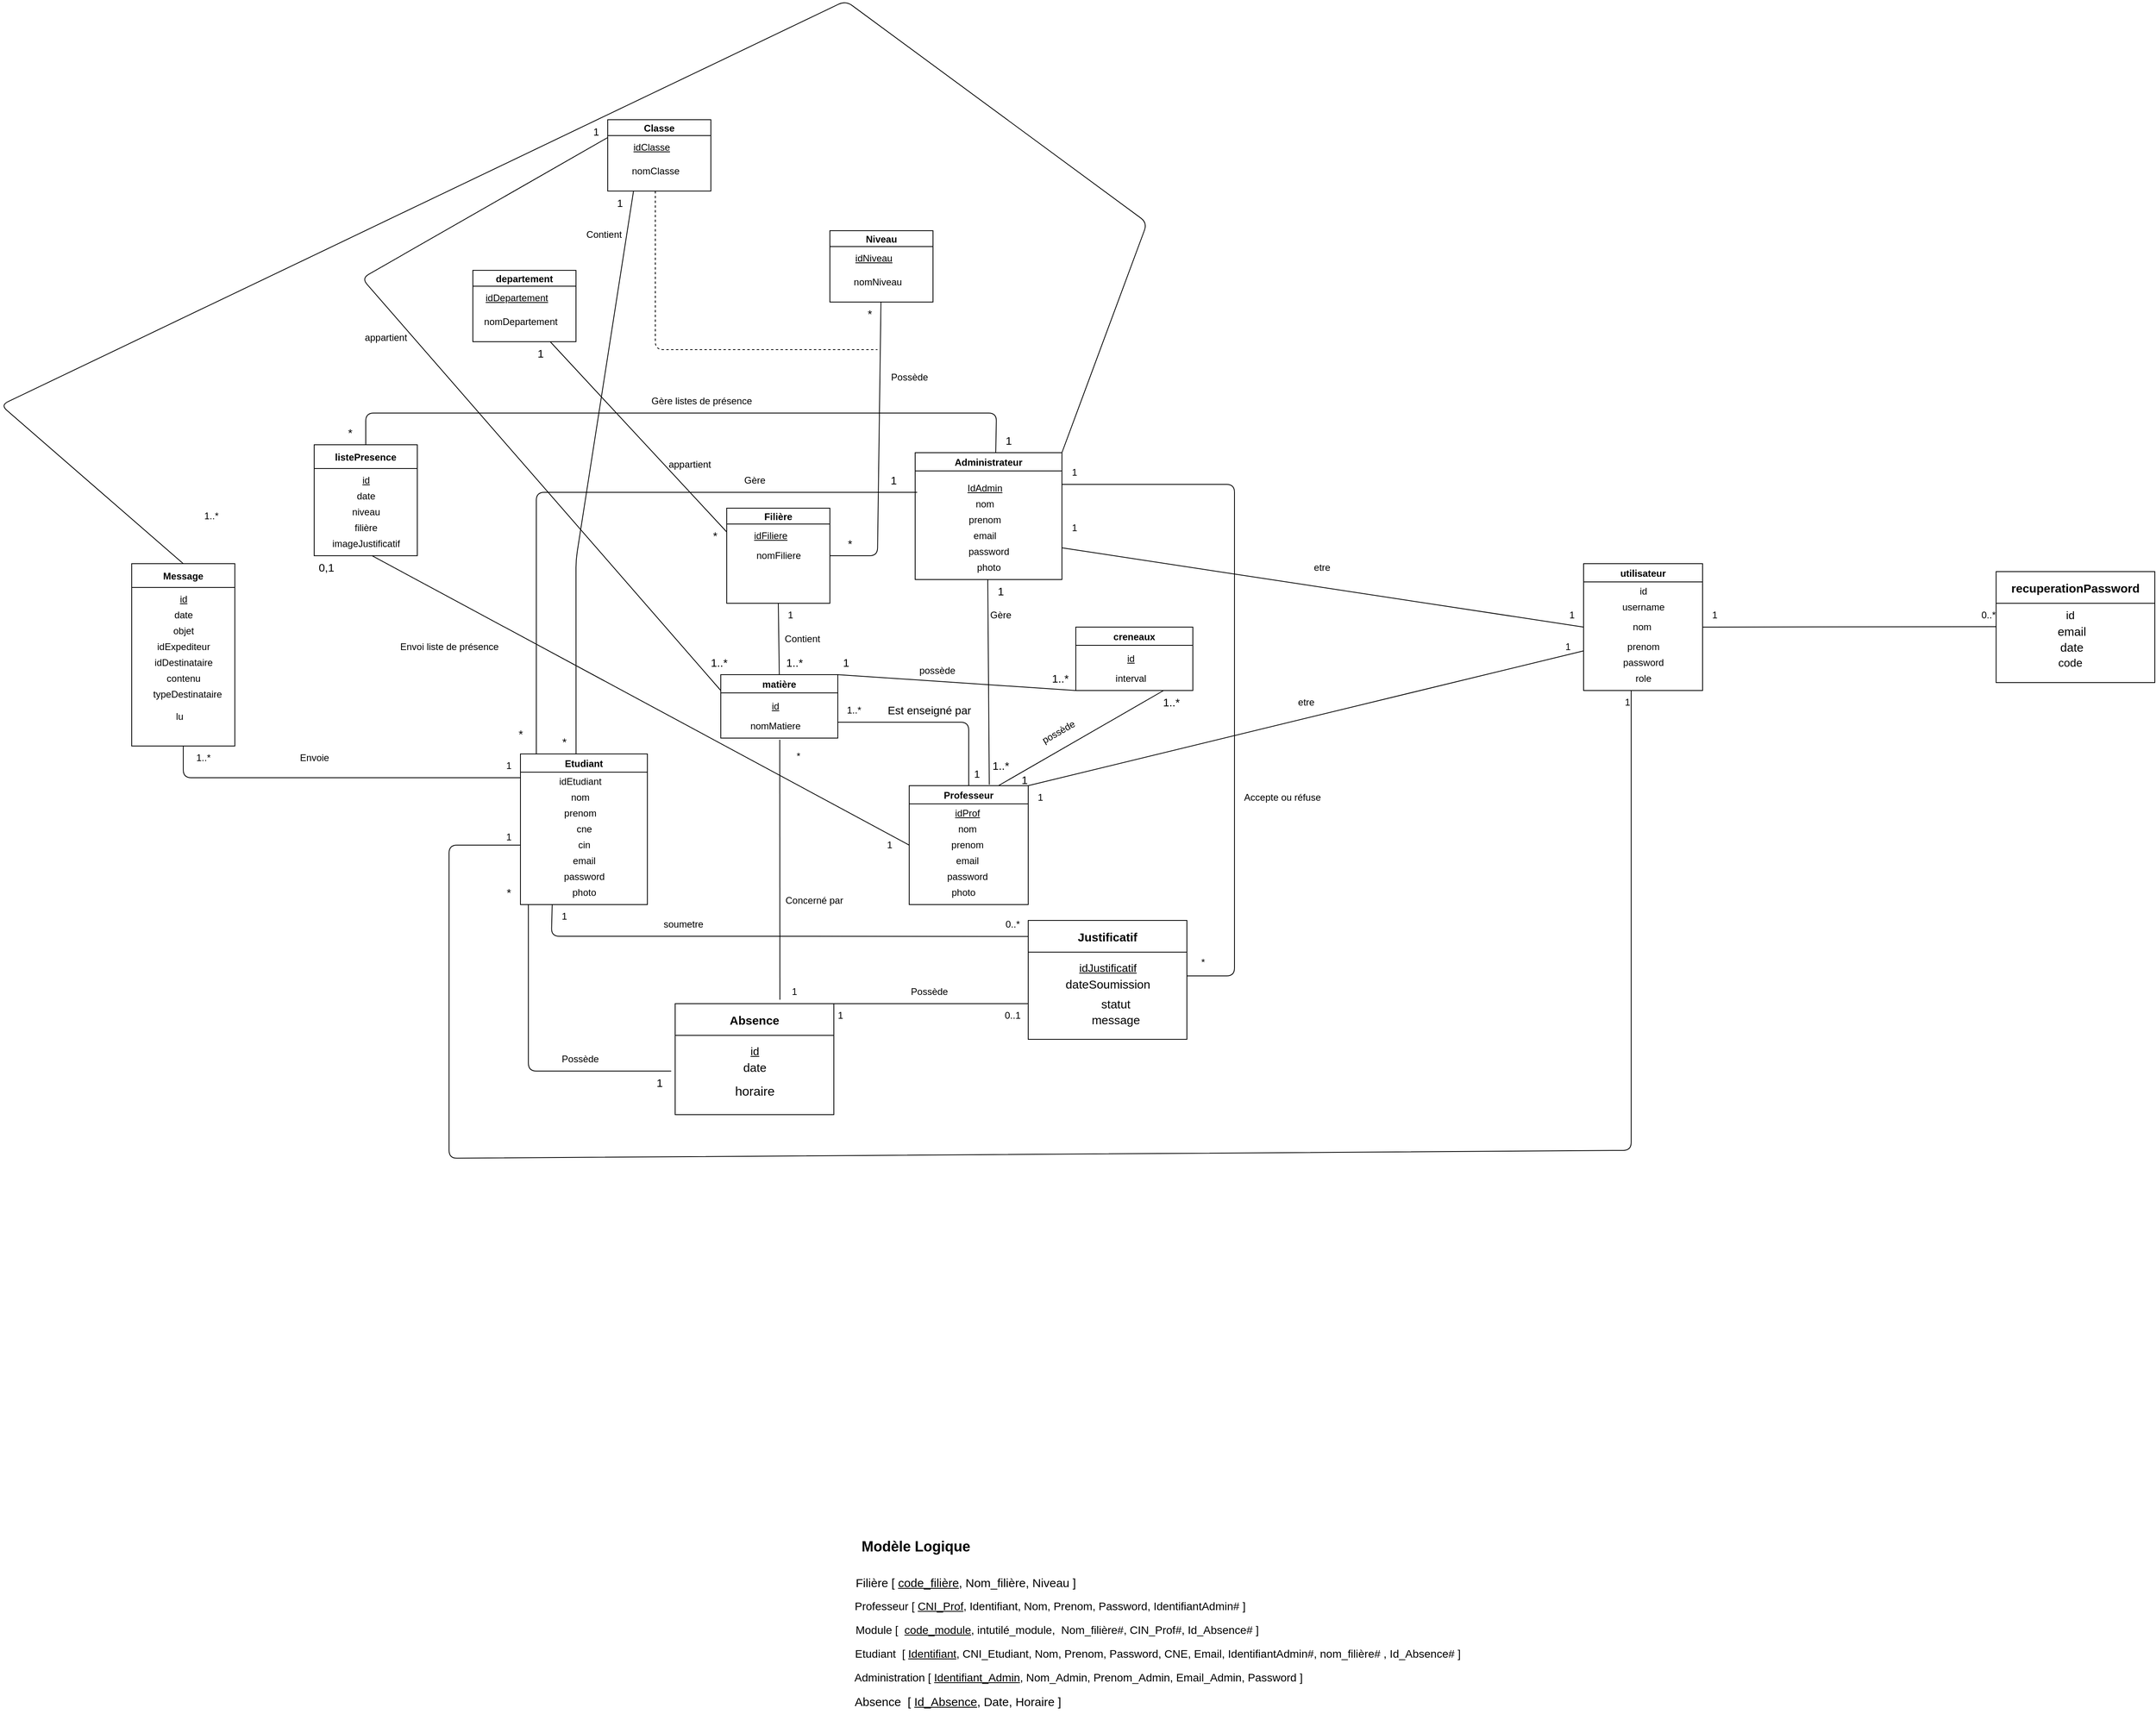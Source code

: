 <mxfile>
    <diagram id="jLmh3lQ8Yi8I0h-SAiet" name="Page-1">
        <mxGraphModel dx="1603" dy="2125" grid="1" gridSize="10" guides="1" tooltips="1" connect="1" arrows="1" fold="1" page="1" pageScale="1" pageWidth="1100" pageHeight="850" math="0" shadow="0">
            <root>
                <mxCell id="0"/>
                <mxCell id="1" parent="0"/>
                <mxCell id="2" value="Filière" style="swimlane;startSize=20;" parent="1" vertex="1">
                    <mxGeometry x="390" y="-340" width="130" height="120" as="geometry"/>
                </mxCell>
                <mxCell id="27" value="nomFiliere" style="text;html=1;align=center;verticalAlign=middle;resizable=0;points=[];autosize=1;strokeColor=none;fillColor=none;" parent="2" vertex="1">
                    <mxGeometry x="25" y="45" width="80" height="30" as="geometry"/>
                </mxCell>
                <mxCell id="155" value="&lt;u&gt;idFiliere&lt;/u&gt;" style="text;html=1;align=center;verticalAlign=middle;resizable=0;points=[];autosize=1;strokeColor=none;fillColor=none;" parent="2" vertex="1">
                    <mxGeometry x="20" y="20" width="70" height="30" as="geometry"/>
                </mxCell>
                <mxCell id="117" style="edgeStyle=none;html=1;exitX=0.25;exitY=1;exitDx=0;exitDy=0;entryX=0.003;entryY=0.135;entryDx=0;entryDy=0;entryPerimeter=0;endArrow=none;endFill=0;" parent="1" source="3" target="113" edge="1">
                    <mxGeometry relative="1" as="geometry">
                        <mxPoint x="169.222" y="250" as="targetPoint"/>
                        <Array as="points">
                            <mxPoint x="169" y="200"/>
                            <mxPoint x="480" y="200"/>
                        </Array>
                    </mxGeometry>
                </mxCell>
                <mxCell id="138" style="edgeStyle=none;html=1;endArrow=none;endFill=0;" parent="1" edge="1">
                    <mxGeometry relative="1" as="geometry">
                        <mxPoint x="1530" y="-110" as="targetPoint"/>
                        <Array as="points">
                            <mxPoint x="40" y="85"/>
                            <mxPoint x="40" y="480"/>
                            <mxPoint x="1530" y="470"/>
                        </Array>
                        <mxPoint x="130" y="85" as="sourcePoint"/>
                    </mxGeometry>
                </mxCell>
                <mxCell id="3" value="Etudiant" style="swimlane;" parent="1" vertex="1">
                    <mxGeometry x="130" y="-30" width="160" height="190" as="geometry"/>
                </mxCell>
                <mxCell id="24" value="cne" style="text;html=1;align=center;verticalAlign=middle;resizable=0;points=[];autosize=1;strokeColor=none;fillColor=none;" parent="3" vertex="1">
                    <mxGeometry x="60" y="80" width="40" height="30" as="geometry"/>
                </mxCell>
                <mxCell id="25" value="cin" style="text;html=1;align=center;verticalAlign=middle;resizable=0;points=[];autosize=1;strokeColor=none;fillColor=none;" parent="3" vertex="1">
                    <mxGeometry x="60" y="100" width="40" height="30" as="geometry"/>
                </mxCell>
                <mxCell id="44" value="email" style="text;html=1;align=center;verticalAlign=middle;resizable=0;points=[];autosize=1;strokeColor=none;fillColor=none;" parent="3" vertex="1">
                    <mxGeometry x="55" y="120" width="50" height="30" as="geometry"/>
                </mxCell>
                <mxCell id="164" value="password" style="text;html=1;align=center;verticalAlign=middle;resizable=0;points=[];autosize=1;strokeColor=none;fillColor=none;" parent="3" vertex="1">
                    <mxGeometry x="45" y="140" width="70" height="30" as="geometry"/>
                </mxCell>
                <mxCell id="165" value="idEtudiant" style="text;html=1;align=center;verticalAlign=middle;resizable=0;points=[];autosize=1;strokeColor=none;fillColor=none;" parent="3" vertex="1">
                    <mxGeometry x="35" y="20" width="80" height="30" as="geometry"/>
                </mxCell>
                <mxCell id="166" value="photo" style="text;html=1;align=center;verticalAlign=middle;resizable=0;points=[];autosize=1;strokeColor=none;fillColor=none;" parent="3" vertex="1">
                    <mxGeometry x="55" y="160" width="50" height="30" as="geometry"/>
                </mxCell>
                <mxCell id="184" value="nom" style="text;html=1;align=center;verticalAlign=middle;resizable=0;points=[];autosize=1;strokeColor=none;fillColor=none;" parent="3" vertex="1">
                    <mxGeometry x="50" y="40" width="50" height="30" as="geometry"/>
                </mxCell>
                <mxCell id="185" value="prenom" style="text;html=1;align=center;verticalAlign=middle;resizable=0;points=[];autosize=1;strokeColor=none;fillColor=none;" parent="3" vertex="1">
                    <mxGeometry x="45" y="60" width="60" height="30" as="geometry"/>
                </mxCell>
                <mxCell id="141" style="edgeStyle=none;html=1;exitX=1;exitY=0;exitDx=0;exitDy=0;endArrow=none;endFill=0;" parent="1" source="4" edge="1">
                    <mxGeometry relative="1" as="geometry">
                        <mxPoint x="1470" y="-160" as="targetPoint"/>
                    </mxGeometry>
                </mxCell>
                <mxCell id="4" value="Professeur" style="swimlane;" parent="1" vertex="1">
                    <mxGeometry x="620" y="10" width="150" height="150" as="geometry"/>
                </mxCell>
                <mxCell id="54" value="&lt;u&gt;idProf&lt;/u&gt;" style="text;html=1;align=center;verticalAlign=middle;resizable=0;points=[];autosize=1;strokeColor=none;fillColor=none;" parent="4" vertex="1">
                    <mxGeometry x="47.5" y="20" width="50" height="30" as="geometry"/>
                </mxCell>
                <mxCell id="158" value="nom" style="text;html=1;align=center;verticalAlign=middle;resizable=0;points=[];autosize=1;strokeColor=none;fillColor=none;" parent="4" vertex="1">
                    <mxGeometry x="47.5" y="40" width="50" height="30" as="geometry"/>
                </mxCell>
                <mxCell id="159" value="prenom" style="text;html=1;align=center;verticalAlign=middle;resizable=0;points=[];autosize=1;strokeColor=none;fillColor=none;" parent="4" vertex="1">
                    <mxGeometry x="42.5" y="60" width="60" height="30" as="geometry"/>
                </mxCell>
                <mxCell id="160" value="email" style="text;html=1;align=center;verticalAlign=middle;resizable=0;points=[];autosize=1;strokeColor=none;fillColor=none;" parent="4" vertex="1">
                    <mxGeometry x="47.5" y="80" width="50" height="30" as="geometry"/>
                </mxCell>
                <mxCell id="161" value="password" style="text;html=1;align=center;verticalAlign=middle;resizable=0;points=[];autosize=1;strokeColor=none;fillColor=none;" parent="4" vertex="1">
                    <mxGeometry x="37.5" y="100" width="70" height="30" as="geometry"/>
                </mxCell>
                <mxCell id="167" value="photo" style="text;html=1;align=center;verticalAlign=middle;resizable=0;points=[];autosize=1;strokeColor=none;fillColor=none;" parent="4" vertex="1">
                    <mxGeometry x="42.5" y="120" width="50" height="30" as="geometry"/>
                </mxCell>
                <mxCell id="5" value="matière" style="swimlane;startSize=23;" parent="1" vertex="1">
                    <mxGeometry x="382.5" y="-130" width="147.5" height="80" as="geometry"/>
                </mxCell>
                <mxCell id="29" value="&lt;u&gt;id&lt;/u&gt;" style="text;html=1;align=center;verticalAlign=middle;resizable=0;points=[];autosize=1;strokeColor=none;fillColor=none;" parent="5" vertex="1">
                    <mxGeometry x="53.75" y="25" width="30" height="30" as="geometry"/>
                </mxCell>
                <mxCell id="30" value="nomMatiere" style="text;html=1;align=center;verticalAlign=middle;resizable=0;points=[];autosize=1;strokeColor=none;fillColor=none;" parent="5" vertex="1">
                    <mxGeometry x="23.75" y="50" width="90" height="30" as="geometry"/>
                </mxCell>
                <mxCell id="8" value="" style="endArrow=none;html=1;exitX=0.438;exitY=0;exitDx=0;exitDy=0;exitPerimeter=0;entryX=0.25;entryY=1;entryDx=0;entryDy=0;" parent="1" source="3" target="198" edge="1">
                    <mxGeometry width="50" height="50" relative="1" as="geometry">
                        <mxPoint x="240" y="-160" as="sourcePoint"/>
                        <mxPoint x="290" y="-210" as="targetPoint"/>
                        <Array as="points">
                            <mxPoint x="200" y="-275"/>
                        </Array>
                    </mxGeometry>
                </mxCell>
                <mxCell id="11" value="" style="endArrow=none;html=1;entryX=0.5;entryY=1;entryDx=0;entryDy=0;exitX=0.5;exitY=0;exitDx=0;exitDy=0;" parent="1" source="5" target="2" edge="1">
                    <mxGeometry width="50" height="50" relative="1" as="geometry">
                        <mxPoint x="452.5" y="-130" as="sourcePoint"/>
                        <mxPoint x="502.5" y="-180" as="targetPoint"/>
                    </mxGeometry>
                </mxCell>
                <mxCell id="12" value="" style="endArrow=none;html=1;entryX=0.5;entryY=0;entryDx=0;entryDy=0;" parent="1" target="4" edge="1">
                    <mxGeometry width="50" height="50" relative="1" as="geometry">
                        <mxPoint x="530" y="-70" as="sourcePoint"/>
                        <mxPoint x="650" y="-110" as="targetPoint"/>
                        <Array as="points">
                            <mxPoint x="695" y="-70"/>
                        </Array>
                    </mxGeometry>
                </mxCell>
                <mxCell id="13" value="1..*" style="text;html=1;align=center;verticalAlign=middle;resizable=0;points=[];autosize=1;strokeColor=none;fillColor=none;" parent="1" vertex="1">
                    <mxGeometry x="530" y="-100" width="40" height="30" as="geometry"/>
                </mxCell>
                <mxCell id="14" value="&lt;font style=&quot;font-size: 14px;&quot;&gt;*&lt;/font&gt;" style="text;html=1;align=center;verticalAlign=middle;resizable=0;points=[];autosize=1;strokeColor=none;fillColor=none;" parent="1" vertex="1">
                    <mxGeometry x="170" y="-60" width="30" height="30" as="geometry"/>
                </mxCell>
                <mxCell id="15" value="&lt;span style=&quot;font-size: 13px;&quot;&gt;1&lt;/span&gt;" style="text;html=1;align=center;verticalAlign=middle;resizable=0;points=[];autosize=1;strokeColor=none;fillColor=none;" parent="1" vertex="1">
                    <mxGeometry x="690" y="-20" width="30" height="30" as="geometry"/>
                </mxCell>
                <mxCell id="16" value="1" style="text;html=1;align=center;verticalAlign=middle;resizable=0;points=[];autosize=1;strokeColor=none;fillColor=none;" parent="1" vertex="1">
                    <mxGeometry x="455" y="-220" width="30" height="30" as="geometry"/>
                </mxCell>
                <mxCell id="17" value="&lt;font style=&quot;font-size: 14px;&quot;&gt;1..*&lt;/font&gt;" style="text;html=1;align=center;verticalAlign=middle;resizable=0;points=[];autosize=1;strokeColor=none;fillColor=none;" parent="1" vertex="1">
                    <mxGeometry x="455" y="-160" width="40" height="30" as="geometry"/>
                </mxCell>
                <mxCell id="151" style="edgeStyle=none;html=1;exitX=1;exitY=0.5;exitDx=0;exitDy=0;endArrow=none;endFill=0;" parent="1" source="41" edge="1">
                    <mxGeometry relative="1" as="geometry">
                        <mxPoint x="1990" y="-190.5" as="targetPoint"/>
                    </mxGeometry>
                </mxCell>
                <mxCell id="41" value="utilisateur" style="swimlane;startSize=23;" parent="1" vertex="1">
                    <mxGeometry x="1470" y="-270" width="150" height="160" as="geometry"/>
                </mxCell>
                <mxCell id="42" value="nom&amp;nbsp;" style="text;html=1;align=center;verticalAlign=middle;resizable=0;points=[];autosize=1;strokeColor=none;fillColor=none;" parent="41" vertex="1">
                    <mxGeometry x="50" y="65" width="50" height="30" as="geometry"/>
                </mxCell>
                <mxCell id="43" value="prenom" style="text;html=1;align=center;verticalAlign=middle;resizable=0;points=[];autosize=1;strokeColor=none;fillColor=none;" parent="41" vertex="1">
                    <mxGeometry x="45" y="90" width="60" height="30" as="geometry"/>
                </mxCell>
                <mxCell id="45" value="password" style="text;html=1;align=center;verticalAlign=middle;resizable=0;points=[];autosize=1;strokeColor=none;fillColor=none;" parent="41" vertex="1">
                    <mxGeometry x="40" y="110" width="70" height="30" as="geometry"/>
                </mxCell>
                <mxCell id="46" value="&lt;font style=&quot;color: light-dark(rgb(0, 0, 0), rgb(255, 255, 255));&quot;&gt;username&lt;/font&gt;" style="text;html=1;align=center;verticalAlign=middle;resizable=0;points=[];autosize=1;strokeColor=none;fillColor=none;" parent="41" vertex="1">
                    <mxGeometry x="35" y="40" width="80" height="30" as="geometry"/>
                </mxCell>
                <mxCell id="134" value="role" style="text;html=1;align=center;verticalAlign=middle;resizable=0;points=[];autosize=1;strokeColor=none;fillColor=none;" parent="41" vertex="1">
                    <mxGeometry x="55" y="130" width="40" height="30" as="geometry"/>
                </mxCell>
                <mxCell id="156" value="id" style="text;html=1;align=center;verticalAlign=middle;resizable=0;points=[];autosize=1;strokeColor=none;fillColor=none;" parent="41" vertex="1">
                    <mxGeometry x="60" y="20" width="30" height="30" as="geometry"/>
                </mxCell>
                <mxCell id="52" value="&lt;font style=&quot;font-size: 13px;&quot;&gt;1&lt;/font&gt;" style="text;html=1;align=center;verticalAlign=middle;resizable=0;points=[];autosize=1;strokeColor=none;fillColor=none;" parent="1" vertex="1">
                    <mxGeometry x="240" y="-740" width="30" height="30" as="geometry"/>
                </mxCell>
                <mxCell id="55" value="&lt;font style=&quot;font-size: 14px;&quot;&gt;Est enseigné par&lt;/font&gt;" style="text;html=1;align=center;verticalAlign=middle;resizable=0;points=[];autosize=1;strokeColor=none;fillColor=none;" parent="1" vertex="1">
                    <mxGeometry x="580" y="-100" width="130" height="30" as="geometry"/>
                </mxCell>
                <mxCell id="56" value="Contient" style="text;html=1;align=center;verticalAlign=middle;resizable=0;points=[];autosize=1;strokeColor=none;fillColor=none;" parent="1" vertex="1">
                    <mxGeometry x="200" y="-700" width="70" height="30" as="geometry"/>
                </mxCell>
                <mxCell id="57" value="Contient" style="text;html=1;align=center;verticalAlign=middle;resizable=0;points=[];autosize=1;strokeColor=none;fillColor=none;" parent="1" vertex="1">
                    <mxGeometry x="450" y="-190" width="70" height="30" as="geometry"/>
                </mxCell>
                <mxCell id="128" style="edgeStyle=none;html=1;exitX=1;exitY=0.25;exitDx=0;exitDy=0;endArrow=none;endFill=0;" parent="1" source="58" edge="1">
                    <mxGeometry relative="1" as="geometry">
                        <mxPoint x="970" y="250" as="targetPoint"/>
                        <Array as="points">
                            <mxPoint x="1030" y="-370"/>
                            <mxPoint x="1030" y="-80"/>
                            <mxPoint x="1030" y="250"/>
                        </Array>
                    </mxGeometry>
                </mxCell>
                <mxCell id="135" style="edgeStyle=none;html=1;exitX=1;exitY=0.75;exitDx=0;exitDy=0;entryX=0;entryY=0.5;entryDx=0;entryDy=0;endArrow=none;endFill=0;" parent="1" source="58" target="41" edge="1">
                    <mxGeometry relative="1" as="geometry"/>
                </mxCell>
                <mxCell id="58" value="Administrateur" style="swimlane;" parent="1" vertex="1">
                    <mxGeometry x="627.5" y="-410" width="185" height="160" as="geometry"/>
                </mxCell>
                <mxCell id="63" value="nom" style="text;html=1;align=center;verticalAlign=middle;resizable=0;points=[];autosize=1;strokeColor=none;fillColor=none;" parent="58" vertex="1">
                    <mxGeometry x="62.5" y="50" width="50" height="30" as="geometry"/>
                </mxCell>
                <mxCell id="64" value="prenom" style="text;html=1;align=center;verticalAlign=middle;resizable=0;points=[];autosize=1;strokeColor=none;fillColor=none;" parent="58" vertex="1">
                    <mxGeometry x="57.5" y="70" width="60" height="30" as="geometry"/>
                </mxCell>
                <mxCell id="66" value="password" style="text;html=1;align=center;verticalAlign=middle;resizable=0;points=[];autosize=1;strokeColor=none;fillColor=none;" parent="58" vertex="1">
                    <mxGeometry x="57.5" y="110" width="70" height="30" as="geometry"/>
                </mxCell>
                <mxCell id="67" value="email" style="text;html=1;align=center;verticalAlign=middle;resizable=0;points=[];autosize=1;strokeColor=none;fillColor=none;" parent="58" vertex="1">
                    <mxGeometry x="62.5" y="90" width="50" height="30" as="geometry"/>
                </mxCell>
                <mxCell id="68" value="&lt;u&gt;IdAdmin&lt;/u&gt;" style="text;html=1;align=center;verticalAlign=middle;resizable=0;points=[];autosize=1;strokeColor=none;fillColor=none;" parent="58" vertex="1">
                    <mxGeometry x="52.5" y="30" width="70" height="30" as="geometry"/>
                </mxCell>
                <mxCell id="168" value="photo" style="text;html=1;align=center;verticalAlign=middle;resizable=0;points=[];autosize=1;strokeColor=none;fillColor=none;" parent="58" vertex="1">
                    <mxGeometry x="67.5" y="130" width="50" height="30" as="geometry"/>
                </mxCell>
                <mxCell id="60" value="Gère" style="text;html=1;align=center;verticalAlign=middle;resizable=0;points=[];autosize=1;strokeColor=none;fillColor=none;" parent="1" vertex="1">
                    <mxGeometry x="710" y="-220" width="50" height="30" as="geometry"/>
                </mxCell>
                <mxCell id="61" value="&lt;span style=&quot;font-size: 14px;&quot;&gt;1..*&lt;/span&gt;" style="text;html=1;align=center;verticalAlign=middle;resizable=0;points=[];autosize=1;strokeColor=none;fillColor=none;" parent="1" vertex="1">
                    <mxGeometry x="715" y="-30" width="40" height="30" as="geometry"/>
                </mxCell>
                <mxCell id="62" value="&lt;span style=&quot;font-size: 14px;&quot;&gt;1&lt;/span&gt;" style="text;html=1;align=center;verticalAlign=middle;resizable=0;points=[];autosize=1;strokeColor=none;fillColor=none;" parent="1" vertex="1">
                    <mxGeometry x="720" y="-250" width="30" height="30" as="geometry"/>
                </mxCell>
                <mxCell id="123" style="edgeStyle=none;html=1;exitX=1;exitY=0;exitDx=0;exitDy=0;entryX=1;entryY=0;entryDx=0;entryDy=0;endArrow=none;endFill=0;entryPerimeter=0;" parent="1" source="70" target="127" edge="1">
                    <mxGeometry relative="1" as="geometry"/>
                </mxCell>
                <mxCell id="70" value="Absence" style="swimlane;fontSize=15;startSize=40;" parent="1" vertex="1">
                    <mxGeometry x="325" y="285" width="200" height="140" as="geometry">
                        <mxRectangle x="320" y="340" width="100" height="40" as="alternateBounds"/>
                    </mxGeometry>
                </mxCell>
                <mxCell id="74" value="&lt;font style=&quot;font-size: 15px;&quot;&gt;date&lt;/font&gt;" style="text;html=1;align=center;verticalAlign=middle;resizable=0;points=[];autosize=1;strokeColor=none;fillColor=none;" parent="70" vertex="1">
                    <mxGeometry x="75" y="65" width="50" height="30" as="geometry"/>
                </mxCell>
                <mxCell id="76" value="&lt;font style=&quot;font-size: 16px;&quot;&gt;horaire&lt;/font&gt;" style="text;html=1;align=center;verticalAlign=middle;resizable=0;points=[];autosize=1;strokeColor=none;fillColor=none;" parent="70" vertex="1">
                    <mxGeometry x="65" y="95" width="70" height="30" as="geometry"/>
                </mxCell>
                <mxCell id="87" value="&lt;span style=&quot;font-size: 14px;&quot;&gt;&lt;u&gt;id&lt;/u&gt;&lt;/span&gt;" style="text;html=1;align=center;verticalAlign=middle;resizable=0;points=[];autosize=1;strokeColor=none;fillColor=none;" parent="70" vertex="1">
                    <mxGeometry x="85" y="45" width="30" height="30" as="geometry"/>
                </mxCell>
                <mxCell id="79" value="&lt;span style=&quot;font-size: 14px;&quot;&gt;*&lt;/span&gt;" style="text;html=1;align=center;verticalAlign=middle;resizable=0;points=[];autosize=1;strokeColor=none;fillColor=none;" parent="1" vertex="1">
                    <mxGeometry x="100" y="130" width="30" height="30" as="geometry"/>
                </mxCell>
                <mxCell id="85" value="*" style="text;html=1;align=center;verticalAlign=middle;resizable=0;points=[];autosize=1;strokeColor=none;fillColor=none;" parent="1" vertex="1">
                    <mxGeometry x="465" y="-42" width="30" height="30" as="geometry"/>
                </mxCell>
                <mxCell id="88" value="" style="endArrow=none;html=1;" parent="1" edge="1">
                    <mxGeometry width="50" height="50" relative="1" as="geometry">
                        <mxPoint x="320" y="370" as="sourcePoint"/>
                        <mxPoint x="140" y="160" as="targetPoint"/>
                        <Array as="points">
                            <mxPoint x="140" y="370"/>
                        </Array>
                    </mxGeometry>
                </mxCell>
                <mxCell id="89" value="" style="endArrow=none;html=1;entryX=0.562;entryY=1.07;entryDx=0;entryDy=0;entryPerimeter=0;" parent="1" target="30" edge="1">
                    <mxGeometry width="50" height="50" relative="1" as="geometry">
                        <mxPoint x="457" y="280" as="sourcePoint"/>
                        <mxPoint x="481.25" y="160" as="targetPoint"/>
                    </mxGeometry>
                </mxCell>
                <mxCell id="93" value="&lt;span style=&quot;font-size: 14px;&quot;&gt;1&lt;/span&gt;" style="text;html=1;align=center;verticalAlign=middle;resizable=0;points=[];autosize=1;strokeColor=none;fillColor=none;" parent="1" vertex="1">
                    <mxGeometry x="290" y="370" width="30" height="30" as="geometry"/>
                </mxCell>
                <mxCell id="94" value="1" style="text;html=1;align=center;verticalAlign=middle;resizable=0;points=[];autosize=1;strokeColor=none;fillColor=none;" parent="1" vertex="1">
                    <mxGeometry x="460" y="255" width="30" height="30" as="geometry"/>
                </mxCell>
                <mxCell id="95" value="Possède" style="text;html=1;align=center;verticalAlign=middle;resizable=0;points=[];autosize=1;strokeColor=none;fillColor=none;" parent="1" vertex="1">
                    <mxGeometry x="170" y="340" width="70" height="30" as="geometry"/>
                </mxCell>
                <mxCell id="96" value="Concerné par" style="text;html=1;align=center;verticalAlign=middle;resizable=0;points=[];autosize=1;strokeColor=none;fillColor=none;" parent="1" vertex="1">
                    <mxGeometry x="450" y="140" width="100" height="30" as="geometry"/>
                </mxCell>
                <mxCell id="100" value="&lt;font style=&quot;font-size: 18px;&quot;&gt;&lt;b style=&quot;&quot;&gt;Modèle Logique&lt;/b&gt;&lt;/font&gt;" style="text;html=1;align=center;verticalAlign=middle;resizable=0;points=[];autosize=1;strokeColor=none;fillColor=none;" parent="1" vertex="1">
                    <mxGeometry x="547.5" y="950" width="160" height="40" as="geometry"/>
                </mxCell>
                <mxCell id="101" value="" style="endArrow=none;html=1;" parent="1" edge="1">
                    <mxGeometry width="50" height="50" relative="1" as="geometry">
                        <mxPoint x="150" y="-30" as="sourcePoint"/>
                        <mxPoint x="630" y="-360" as="targetPoint"/>
                        <Array as="points">
                            <mxPoint x="150" y="-360"/>
                        </Array>
                    </mxGeometry>
                </mxCell>
                <mxCell id="102" value="" style="endArrow=none;html=1;exitX=1.031;exitY=0.96;exitDx=0;exitDy=0;exitPerimeter=0;" parent="1" source="15" edge="1">
                    <mxGeometry width="50" height="50" relative="1" as="geometry">
                        <mxPoint x="660" y="-160" as="sourcePoint"/>
                        <mxPoint x="719" y="-250" as="targetPoint"/>
                        <Array as="points"/>
                    </mxGeometry>
                </mxCell>
                <mxCell id="103" value="&lt;span style=&quot;font-size: 14px;&quot;&gt;1&lt;/span&gt;" style="text;html=1;align=center;verticalAlign=middle;resizable=0;points=[];autosize=1;strokeColor=none;fillColor=none;" parent="1" vertex="1">
                    <mxGeometry x="585" y="-390" width="30" height="30" as="geometry"/>
                </mxCell>
                <mxCell id="104" value="&lt;font style=&quot;font-size: 14px;&quot;&gt;*&lt;/font&gt;" style="text;html=1;align=center;verticalAlign=middle;resizable=0;points=[];autosize=1;strokeColor=none;fillColor=none;" parent="1" vertex="1">
                    <mxGeometry x="115" y="-70" width="30" height="30" as="geometry"/>
                </mxCell>
                <mxCell id="105" value="Gère" style="text;html=1;align=center;verticalAlign=middle;resizable=0;points=[];autosize=1;strokeColor=none;fillColor=none;" parent="1" vertex="1">
                    <mxGeometry x="400" y="-390" width="50" height="30" as="geometry"/>
                </mxCell>
                <mxCell id="106" value="&lt;font style=&quot;font-size: 15px;&quot;&gt;Filière [ &lt;u style=&quot;&quot;&gt;code_filière&lt;/u&gt;, Nom_filière, Niveau ]&amp;nbsp;&lt;/font&gt;" style="text;html=1;align=center;verticalAlign=middle;resizable=0;points=[];autosize=1;strokeColor=none;fillColor=none;" parent="1" vertex="1">
                    <mxGeometry x="537.5" y="1000" width="310" height="30" as="geometry"/>
                </mxCell>
                <mxCell id="107" value="&lt;font style=&quot;font-size: 14px;&quot;&gt;Module [&amp;nbsp; &lt;u style=&quot;&quot;&gt;code_module&lt;/u&gt;, intutilé_module,&amp;nbsp; Nom_filière#, CIN_Prof#, Id_Absence# ]&amp;nbsp;&lt;/font&gt;" style="text;html=1;align=center;verticalAlign=middle;resizable=0;points=[];autosize=1;strokeColor=none;fillColor=none;" parent="1" vertex="1">
                    <mxGeometry x="537.5" y="1060" width="540" height="30" as="geometry"/>
                </mxCell>
                <mxCell id="109" value="&lt;font style=&quot;font-size: 14px;&quot;&gt;Professeur [ &lt;u style=&quot;&quot;&gt;CNI_Prof&lt;/u&gt;, Identifiant, Nom, Prenom, Password, IdentifiantAdmin# ]&amp;nbsp; &amp;nbsp;&lt;/font&gt;" style="text;html=1;align=center;verticalAlign=middle;resizable=0;points=[];autosize=1;strokeColor=none;fillColor=none;" parent="1" vertex="1">
                    <mxGeometry x="537.5" y="1030" width="530" height="30" as="geometry"/>
                </mxCell>
                <mxCell id="110" value="&lt;font style=&quot;font-size: 14px;&quot;&gt;Etudiant&amp;nbsp; [ &lt;u style=&quot;&quot;&gt;Identifiant&lt;/u&gt;, CNI_Etudiant, Nom, Prenom, Password, CNE, Email, IdentifiantAdmin#, nom_filière# , Id_Absence# ]&lt;/font&gt;" style="text;html=1;align=center;verticalAlign=middle;resizable=0;points=[];autosize=1;strokeColor=none;fillColor=none;" parent="1" vertex="1">
                    <mxGeometry x="537.5" y="1090" width="790" height="30" as="geometry"/>
                </mxCell>
                <mxCell id="111" value="&lt;font style=&quot;font-size: 15px;&quot;&gt;Absence&amp;nbsp; [ &lt;u style=&quot;&quot;&gt;Id_Absence&lt;/u&gt;, Date, Horaire ]&amp;nbsp;&lt;/font&gt;" style="text;html=1;align=center;verticalAlign=middle;resizable=0;points=[];autosize=1;strokeColor=none;fillColor=none;" parent="1" vertex="1">
                    <mxGeometry x="537.5" y="1150" width="290" height="30" as="geometry"/>
                </mxCell>
                <mxCell id="112" value="&lt;font style=&quot;font-size: 14px;&quot;&gt;Administration [ &lt;u style=&quot;&quot;&gt;Identifiant_Admin&lt;/u&gt;, Nom_Admin, Prenom_Admin, Email_Admin, Password ]&lt;/font&gt;" style="text;html=1;align=center;verticalAlign=middle;resizable=0;points=[];autosize=1;strokeColor=none;fillColor=none;" parent="1" vertex="1">
                    <mxGeometry x="537.5" y="1120" width="590" height="30" as="geometry"/>
                </mxCell>
                <mxCell id="113" value="Justificatif" style="swimlane;fontSize=15;startSize=40;" parent="1" vertex="1">
                    <mxGeometry x="770" y="180" width="200" height="150" as="geometry">
                        <mxRectangle x="320" y="340" width="100" height="40" as="alternateBounds"/>
                    </mxGeometry>
                </mxCell>
                <mxCell id="114" value="&lt;font style=&quot;font-size: 15px;&quot;&gt;dateSoumission&lt;/font&gt;" style="text;html=1;align=center;verticalAlign=middle;resizable=0;points=[];autosize=1;strokeColor=none;fillColor=none;" parent="113" vertex="1">
                    <mxGeometry x="35" y="65" width="130" height="30" as="geometry"/>
                </mxCell>
                <mxCell id="116" value="&lt;span style=&quot;font-size: 14px;&quot;&gt;&lt;u&gt;idJustificatif&lt;/u&gt;&lt;/span&gt;" style="text;html=1;align=center;verticalAlign=middle;resizable=0;points=[];autosize=1;strokeColor=none;fillColor=none;" parent="113" vertex="1">
                    <mxGeometry x="50" y="45" width="100" height="30" as="geometry"/>
                </mxCell>
                <mxCell id="162" value="&lt;span style=&quot;font-size: 15px;&quot;&gt;statut&lt;/span&gt;" style="text;html=1;align=center;verticalAlign=middle;resizable=0;points=[];autosize=1;strokeColor=none;fillColor=none;" parent="113" vertex="1">
                    <mxGeometry x="80" y="90" width="60" height="30" as="geometry"/>
                </mxCell>
                <mxCell id="163" value="&lt;span style=&quot;font-size: 15px;&quot;&gt;message&lt;/span&gt;" style="text;html=1;align=center;verticalAlign=middle;resizable=0;points=[];autosize=1;strokeColor=none;fillColor=none;" parent="113" vertex="1">
                    <mxGeometry x="70" y="110" width="80" height="30" as="geometry"/>
                </mxCell>
                <mxCell id="118" value="soumetre" style="text;html=1;align=center;verticalAlign=middle;resizable=0;points=[];autosize=1;strokeColor=none;fillColor=none;" parent="1" vertex="1">
                    <mxGeometry x="300" y="170" width="70" height="30" as="geometry"/>
                </mxCell>
                <mxCell id="121" value="0..*" style="text;html=1;align=center;verticalAlign=middle;resizable=0;points=[];autosize=1;strokeColor=none;fillColor=none;" parent="1" vertex="1">
                    <mxGeometry x="730" y="170" width="40" height="30" as="geometry"/>
                </mxCell>
                <mxCell id="122" value="1" style="text;html=1;align=center;verticalAlign=middle;resizable=0;points=[];autosize=1;strokeColor=none;fillColor=none;" parent="1" vertex="1">
                    <mxGeometry x="170" y="160" width="30" height="30" as="geometry"/>
                </mxCell>
                <mxCell id="124" value="Possède" style="text;html=1;align=center;verticalAlign=middle;resizable=0;points=[];autosize=1;strokeColor=none;fillColor=none;" parent="1" vertex="1">
                    <mxGeometry x="610" y="255" width="70" height="30" as="geometry"/>
                </mxCell>
                <mxCell id="125" value="1" style="text;html=1;align=center;verticalAlign=middle;resizable=0;points=[];autosize=1;strokeColor=none;fillColor=none;" parent="1" vertex="1">
                    <mxGeometry x="517.5" y="285" width="30" height="30" as="geometry"/>
                </mxCell>
                <mxCell id="127" value="0..1" style="text;html=1;align=center;verticalAlign=middle;resizable=0;points=[];autosize=1;strokeColor=none;fillColor=none;" parent="1" vertex="1">
                    <mxGeometry x="730" y="285" width="40" height="30" as="geometry"/>
                </mxCell>
                <mxCell id="129" value="Accepte ou réfuse" style="text;html=1;align=center;verticalAlign=middle;resizable=0;points=[];autosize=1;strokeColor=none;fillColor=none;" parent="1" vertex="1">
                    <mxGeometry x="1030" y="10" width="120" height="30" as="geometry"/>
                </mxCell>
                <mxCell id="131" value="*" style="text;html=1;align=center;verticalAlign=middle;resizable=0;points=[];autosize=1;strokeColor=none;fillColor=none;" parent="1" vertex="1">
                    <mxGeometry x="975" y="218" width="30" height="30" as="geometry"/>
                </mxCell>
                <mxCell id="132" value="1" style="text;html=1;align=center;verticalAlign=middle;resizable=0;points=[];autosize=1;strokeColor=none;fillColor=none;" parent="1" vertex="1">
                    <mxGeometry x="812.5" y="-400" width="30" height="30" as="geometry"/>
                </mxCell>
                <mxCell id="136" value="1" style="text;html=1;align=center;verticalAlign=middle;resizable=0;points=[];autosize=1;strokeColor=none;fillColor=none;" parent="1" vertex="1">
                    <mxGeometry x="812.5" y="-330" width="30" height="30" as="geometry"/>
                </mxCell>
                <mxCell id="137" value="1" style="text;html=1;align=center;verticalAlign=middle;resizable=0;points=[];autosize=1;strokeColor=none;fillColor=none;" parent="1" vertex="1">
                    <mxGeometry x="1440" y="-220" width="30" height="30" as="geometry"/>
                </mxCell>
                <mxCell id="139" value="1" style="text;html=1;align=center;verticalAlign=middle;resizable=0;points=[];autosize=1;strokeColor=none;fillColor=none;" parent="1" vertex="1">
                    <mxGeometry x="100" y="60" width="30" height="30" as="geometry"/>
                </mxCell>
                <mxCell id="140" value="1" style="text;html=1;align=center;verticalAlign=middle;resizable=0;points=[];autosize=1;strokeColor=none;fillColor=none;" parent="1" vertex="1">
                    <mxGeometry x="1510" y="-110" width="30" height="30" as="geometry"/>
                </mxCell>
                <mxCell id="142" value="1" style="text;html=1;align=center;verticalAlign=middle;resizable=0;points=[];autosize=1;strokeColor=none;fillColor=none;" parent="1" vertex="1">
                    <mxGeometry x="770" y="10" width="30" height="30" as="geometry"/>
                </mxCell>
                <mxCell id="143" value="1" style="text;html=1;align=center;verticalAlign=middle;resizable=0;points=[];autosize=1;strokeColor=none;fillColor=none;" parent="1" vertex="1">
                    <mxGeometry x="1435" y="-180" width="30" height="30" as="geometry"/>
                </mxCell>
                <mxCell id="145" value="etre" style="text;html=1;align=center;verticalAlign=middle;resizable=0;points=[];autosize=1;strokeColor=none;fillColor=none;" parent="1" vertex="1">
                    <mxGeometry x="1120" y="-280" width="40" height="30" as="geometry"/>
                </mxCell>
                <mxCell id="146" value="etre" style="text;html=1;align=center;verticalAlign=middle;resizable=0;points=[];autosize=1;strokeColor=none;fillColor=none;" parent="1" vertex="1">
                    <mxGeometry x="1100" y="-110" width="40" height="30" as="geometry"/>
                </mxCell>
                <mxCell id="147" value="recuperationPassword" style="swimlane;fontSize=15;startSize=40;" parent="1" vertex="1">
                    <mxGeometry x="1990" y="-260" width="200" height="140" as="geometry">
                        <mxRectangle x="320" y="340" width="100" height="40" as="alternateBounds"/>
                    </mxGeometry>
                </mxCell>
                <mxCell id="148" value="&lt;span style=&quot;font-size: 15px;&quot;&gt;email&lt;/span&gt;" style="text;html=1;align=center;verticalAlign=middle;resizable=0;points=[];autosize=1;strokeColor=none;fillColor=none;" parent="147" vertex="1">
                    <mxGeometry x="65" y="60" width="60" height="30" as="geometry"/>
                </mxCell>
                <mxCell id="150" value="&lt;font style=&quot;font-size: 14px;&quot;&gt;code&amp;nbsp;&lt;/font&gt;" style="text;html=1;align=center;verticalAlign=middle;resizable=0;points=[];autosize=1;strokeColor=none;fillColor=none;" parent="147" vertex="1">
                    <mxGeometry x="65" y="100" width="60" height="30" as="geometry"/>
                </mxCell>
                <mxCell id="157" value="&lt;span style=&quot;font-size: 14px;&quot;&gt;id&amp;nbsp;&lt;/span&gt;" style="text;html=1;align=center;verticalAlign=middle;resizable=0;points=[];autosize=1;strokeColor=none;fillColor=none;" parent="147" vertex="1">
                    <mxGeometry x="75" y="40" width="40" height="30" as="geometry"/>
                </mxCell>
                <mxCell id="174" value="&lt;span style=&quot;font-size: 15px;&quot;&gt;date&lt;/span&gt;" style="text;html=1;align=center;verticalAlign=middle;resizable=0;points=[];autosize=1;strokeColor=none;fillColor=none;" parent="147" vertex="1">
                    <mxGeometry x="70" y="80" width="50" height="30" as="geometry"/>
                </mxCell>
                <mxCell id="152" value="&lt;span style=&quot;font-size: 15px; font-weight: 700;&quot;&gt;&lt;font style=&quot;color: light-dark(rgb(255, 255, 255), rgb(255, 255, 255));&quot;&gt;reintialiser mot de passe&lt;/font&gt;&lt;/span&gt;" style="text;html=1;align=center;verticalAlign=middle;resizable=0;points=[];autosize=1;strokeColor=none;fillColor=none;" parent="1" vertex="1">
                    <mxGeometry x="1720" y="-220" width="200" height="30" as="geometry"/>
                </mxCell>
                <mxCell id="153" value="0..*" style="text;html=1;align=center;verticalAlign=middle;resizable=0;points=[];autosize=1;strokeColor=none;fillColor=none;" parent="1" vertex="1">
                    <mxGeometry x="1960" y="-220" width="40" height="30" as="geometry"/>
                </mxCell>
                <mxCell id="154" value="1" style="text;html=1;align=center;verticalAlign=middle;resizable=0;points=[];autosize=1;strokeColor=none;fillColor=none;" parent="1" vertex="1">
                    <mxGeometry x="1620" y="-220" width="30" height="30" as="geometry"/>
                </mxCell>
                <mxCell id="169" value="listePresence" style="swimlane;startSize=30;" parent="1" vertex="1">
                    <mxGeometry x="-130" y="-420" width="130" height="140" as="geometry"/>
                </mxCell>
                <mxCell id="170" value="date" style="text;html=1;align=center;verticalAlign=middle;resizable=0;points=[];autosize=1;strokeColor=none;fillColor=none;" parent="169" vertex="1">
                    <mxGeometry x="40" y="50" width="50" height="30" as="geometry"/>
                </mxCell>
                <mxCell id="171" value="niveau" style="text;html=1;align=center;verticalAlign=middle;resizable=0;points=[];autosize=1;strokeColor=none;fillColor=none;" parent="169" vertex="1">
                    <mxGeometry x="35" y="70" width="60" height="30" as="geometry"/>
                </mxCell>
                <mxCell id="172" value="filière" style="text;html=1;align=center;verticalAlign=middle;resizable=0;points=[];autosize=1;strokeColor=none;fillColor=none;" parent="169" vertex="1">
                    <mxGeometry x="40" y="90" width="50" height="30" as="geometry"/>
                </mxCell>
                <mxCell id="173" value="&lt;u&gt;id&lt;/u&gt;" style="text;html=1;align=center;verticalAlign=middle;resizable=0;points=[];autosize=1;strokeColor=none;fillColor=none;" parent="169" vertex="1">
                    <mxGeometry x="50" y="30" width="30" height="30" as="geometry"/>
                </mxCell>
                <mxCell id="175" value="imageJustificatif" style="text;html=1;align=center;verticalAlign=middle;resizable=0;points=[];autosize=1;strokeColor=none;fillColor=none;" parent="169" vertex="1">
                    <mxGeometry x="10" y="110" width="110" height="30" as="geometry"/>
                </mxCell>
                <mxCell id="176" value="" style="endArrow=none;html=1;exitX=0.5;exitY=0;exitDx=0;exitDy=0;entryX=0.549;entryY=-0.002;entryDx=0;entryDy=0;entryPerimeter=0;" parent="1" source="169" target="58" edge="1">
                    <mxGeometry width="50" height="50" relative="1" as="geometry">
                        <mxPoint x="210" y="-425" as="sourcePoint"/>
                        <mxPoint x="690" y="-460" as="targetPoint"/>
                        <Array as="points">
                            <mxPoint x="-65" y="-460"/>
                            <mxPoint x="730" y="-460"/>
                        </Array>
                    </mxGeometry>
                </mxCell>
                <mxCell id="177" value="" style="endArrow=none;html=1;exitX=0.574;exitY=1.002;exitDx=0;exitDy=0;exitPerimeter=0;entryX=0;entryY=0.5;entryDx=0;entryDy=0;" parent="1" source="175" target="4" edge="1">
                    <mxGeometry width="50" height="50" relative="1" as="geometry">
                        <mxPoint x="20" y="-230" as="sourcePoint"/>
                        <mxPoint x="70" y="-280" as="targetPoint"/>
                    </mxGeometry>
                </mxCell>
                <mxCell id="178" value="Gère listes de présence" style="text;html=1;align=center;verticalAlign=middle;resizable=0;points=[];autosize=1;strokeColor=none;fillColor=none;" parent="1" vertex="1">
                    <mxGeometry x="282.5" y="-490" width="150" height="30" as="geometry"/>
                </mxCell>
                <mxCell id="179" value="Envoi liste de présence" style="text;html=1;align=center;verticalAlign=middle;resizable=0;points=[];autosize=1;strokeColor=none;fillColor=none;" parent="1" vertex="1">
                    <mxGeometry x="-35" y="-180" width="150" height="30" as="geometry"/>
                </mxCell>
                <mxCell id="180" value="&lt;span style=&quot;font-size: 14px;&quot;&gt;1&lt;/span&gt;" style="text;html=1;align=center;verticalAlign=middle;resizable=0;points=[];autosize=1;strokeColor=none;fillColor=none;" parent="1" vertex="1">
                    <mxGeometry x="730" y="-440" width="30" height="30" as="geometry"/>
                </mxCell>
                <mxCell id="181" value="&lt;span style=&quot;font-size: 14px;&quot;&gt;*&lt;/span&gt;" style="text;html=1;align=center;verticalAlign=middle;resizable=0;points=[];autosize=1;strokeColor=none;fillColor=none;" parent="1" vertex="1">
                    <mxGeometry x="-100" y="-450" width="30" height="30" as="geometry"/>
                </mxCell>
                <mxCell id="182" value="&lt;span style=&quot;font-size: 14px;&quot;&gt;0,1&lt;/span&gt;" style="text;html=1;align=center;verticalAlign=middle;resizable=0;points=[];autosize=1;strokeColor=none;fillColor=none;" parent="1" vertex="1">
                    <mxGeometry x="-135" y="-280" width="40" height="30" as="geometry"/>
                </mxCell>
                <mxCell id="183" value="1" style="text;html=1;align=center;verticalAlign=middle;resizable=0;points=[];autosize=1;strokeColor=none;fillColor=none;" parent="1" vertex="1">
                    <mxGeometry x="580" y="70" width="30" height="30" as="geometry"/>
                </mxCell>
                <mxCell id="192" style="edgeStyle=none;html=1;entryX=1;entryY=0.5;entryDx=0;entryDy=0;endArrow=none;endFill=0;" parent="1" source="186" target="2" edge="1">
                    <mxGeometry relative="1" as="geometry">
                        <Array as="points">
                            <mxPoint x="580" y="-280"/>
                        </Array>
                    </mxGeometry>
                </mxCell>
                <mxCell id="186" value="Niveau" style="swimlane;startSize=20;" parent="1" vertex="1">
                    <mxGeometry x="520" y="-690" width="130" height="90" as="geometry"/>
                </mxCell>
                <mxCell id="188" value="nomNiveau" style="text;html=1;align=center;verticalAlign=middle;resizable=0;points=[];autosize=1;strokeColor=none;fillColor=none;" parent="186" vertex="1">
                    <mxGeometry x="20" y="50" width="80" height="30" as="geometry"/>
                </mxCell>
                <mxCell id="190" value="&lt;u&gt;idNiveau&lt;/u&gt;" style="text;html=1;align=center;verticalAlign=middle;resizable=0;points=[];autosize=1;strokeColor=none;fillColor=none;" parent="186" vertex="1">
                    <mxGeometry x="20" y="20" width="70" height="30" as="geometry"/>
                </mxCell>
                <mxCell id="194" value="Possède" style="text;html=1;align=center;verticalAlign=middle;resizable=0;points=[];autosize=1;strokeColor=none;fillColor=none;" parent="1" vertex="1">
                    <mxGeometry x="585" y="-520" width="70" height="30" as="geometry"/>
                </mxCell>
                <mxCell id="195" value="&lt;span style=&quot;font-size: 14px;&quot;&gt;*&lt;/span&gt;" style="text;html=1;align=center;verticalAlign=middle;resizable=0;points=[];autosize=1;strokeColor=none;fillColor=none;" parent="1" vertex="1">
                    <mxGeometry x="555" y="-600" width="30" height="30" as="geometry"/>
                </mxCell>
                <mxCell id="196" value="&lt;span style=&quot;font-size: 14px;&quot;&gt;*&lt;/span&gt;" style="text;html=1;align=center;verticalAlign=middle;resizable=0;points=[];autosize=1;strokeColor=none;fillColor=none;" parent="1" vertex="1">
                    <mxGeometry x="530" y="-310" width="30" height="30" as="geometry"/>
                </mxCell>
                <mxCell id="197" value="" style="endArrow=none;dashed=1;html=1;" parent="1" edge="1">
                    <mxGeometry width="50" height="50" relative="1" as="geometry">
                        <mxPoint x="300" y="-740" as="sourcePoint"/>
                        <mxPoint x="580" y="-540" as="targetPoint"/>
                        <Array as="points">
                            <mxPoint x="300" y="-540"/>
                        </Array>
                    </mxGeometry>
                </mxCell>
                <mxCell id="198" value="Classe" style="swimlane;startSize=20;" parent="1" vertex="1">
                    <mxGeometry x="240" y="-830" width="130" height="90" as="geometry"/>
                </mxCell>
                <mxCell id="199" value="nomClasse" style="text;html=1;align=center;verticalAlign=middle;resizable=0;points=[];autosize=1;strokeColor=none;fillColor=none;" parent="198" vertex="1">
                    <mxGeometry x="20" y="50" width="80" height="30" as="geometry"/>
                </mxCell>
                <mxCell id="200" value="&lt;u&gt;idClasse&lt;/u&gt;" style="text;html=1;align=center;verticalAlign=middle;resizable=0;points=[];autosize=1;strokeColor=none;fillColor=none;" parent="198" vertex="1">
                    <mxGeometry x="20" y="20" width="70" height="30" as="geometry"/>
                </mxCell>
                <mxCell id="201" value="departement" style="swimlane;startSize=20;" parent="1" vertex="1">
                    <mxGeometry x="70" y="-640" width="130" height="90" as="geometry"/>
                </mxCell>
                <mxCell id="202" value="nomDepartement" style="text;html=1;align=center;verticalAlign=middle;resizable=0;points=[];autosize=1;strokeColor=none;fillColor=none;" parent="201" vertex="1">
                    <mxGeometry y="50" width="120" height="30" as="geometry"/>
                </mxCell>
                <mxCell id="203" value="&lt;u&gt;idDepartement&lt;/u&gt;" style="text;html=1;align=center;verticalAlign=middle;resizable=0;points=[];autosize=1;strokeColor=none;fillColor=none;" parent="201" vertex="1">
                    <mxGeometry x="5" y="20" width="100" height="30" as="geometry"/>
                </mxCell>
                <mxCell id="204" value="" style="endArrow=none;html=1;exitX=0.75;exitY=1;exitDx=0;exitDy=0;entryX=0;entryY=0.25;entryDx=0;entryDy=0;" parent="1" source="201" target="2" edge="1">
                    <mxGeometry width="50" height="50" relative="1" as="geometry">
                        <mxPoint x="300" y="-400" as="sourcePoint"/>
                        <mxPoint x="350" y="-450" as="targetPoint"/>
                    </mxGeometry>
                </mxCell>
                <mxCell id="205" value="&lt;span style=&quot;font-size: 14px;&quot;&gt;*&lt;/span&gt;" style="text;html=1;align=center;verticalAlign=middle;resizable=0;points=[];autosize=1;strokeColor=none;fillColor=none;" parent="1" vertex="1">
                    <mxGeometry x="360" y="-320" width="30" height="30" as="geometry"/>
                </mxCell>
                <mxCell id="206" value="&lt;span style=&quot;font-size: 14px;&quot;&gt;1&lt;/span&gt;" style="text;html=1;align=center;verticalAlign=middle;resizable=0;points=[];autosize=1;strokeColor=none;fillColor=none;" parent="1" vertex="1">
                    <mxGeometry x="140" y="-550" width="30" height="30" as="geometry"/>
                </mxCell>
                <mxCell id="207" value="appartient" style="text;html=1;align=center;verticalAlign=middle;resizable=0;points=[];autosize=1;strokeColor=none;fillColor=none;" parent="1" vertex="1">
                    <mxGeometry x="302.5" y="-410" width="80" height="30" as="geometry"/>
                </mxCell>
                <mxCell id="208" value="" style="endArrow=none;html=1;entryX=0;entryY=0.25;entryDx=0;entryDy=0;exitX=0;exitY=0.25;exitDx=0;exitDy=0;" parent="1" source="5" target="198" edge="1">
                    <mxGeometry width="50" height="50" relative="1" as="geometry">
                        <mxPoint x="-20" y="-610" as="sourcePoint"/>
                        <mxPoint x="30" y="-660" as="targetPoint"/>
                        <Array as="points">
                            <mxPoint x="-70" y="-630"/>
                        </Array>
                    </mxGeometry>
                </mxCell>
                <mxCell id="209" value="&lt;font style=&quot;font-size: 13px;&quot;&gt;1&lt;/font&gt;" style="text;html=1;align=center;verticalAlign=middle;resizable=0;points=[];autosize=1;strokeColor=none;fillColor=none;" parent="1" vertex="1">
                    <mxGeometry x="210" y="-830" width="30" height="30" as="geometry"/>
                </mxCell>
                <mxCell id="210" value="&lt;font style=&quot;font-size: 14px;&quot;&gt;1..*&lt;/font&gt;" style="text;html=1;align=center;verticalAlign=middle;resizable=0;points=[];autosize=1;strokeColor=none;fillColor=none;" parent="1" vertex="1">
                    <mxGeometry x="360" y="-160" width="40" height="30" as="geometry"/>
                </mxCell>
                <mxCell id="211" value="appartient" style="text;html=1;align=center;verticalAlign=middle;resizable=0;points=[];autosize=1;strokeColor=none;fillColor=none;" parent="1" vertex="1">
                    <mxGeometry x="-80" y="-570" width="80" height="30" as="geometry"/>
                </mxCell>
                <mxCell id="212" value="creneaux" style="swimlane;startSize=23;" parent="1" vertex="1">
                    <mxGeometry x="830" y="-190" width="147.5" height="80" as="geometry"/>
                </mxCell>
                <mxCell id="213" value="&lt;u&gt;id&lt;/u&gt;" style="text;html=1;align=center;verticalAlign=middle;resizable=0;points=[];autosize=1;strokeColor=none;fillColor=none;" parent="212" vertex="1">
                    <mxGeometry x="53.75" y="25" width="30" height="30" as="geometry"/>
                </mxCell>
                <mxCell id="214" value="interval" style="text;html=1;align=center;verticalAlign=middle;resizable=0;points=[];autosize=1;strokeColor=none;fillColor=none;" parent="212" vertex="1">
                    <mxGeometry x="38.75" y="50" width="60" height="30" as="geometry"/>
                </mxCell>
                <mxCell id="215" value="" style="endArrow=none;html=1;exitX=1;exitY=0;exitDx=0;exitDy=0;entryX=0;entryY=1;entryDx=0;entryDy=0;" parent="1" source="5" target="212" edge="1">
                    <mxGeometry width="50" height="50" relative="1" as="geometry">
                        <mxPoint x="860" y="-70" as="sourcePoint"/>
                        <mxPoint x="910" y="-120" as="targetPoint"/>
                    </mxGeometry>
                </mxCell>
                <mxCell id="216" value="&lt;font style=&quot;font-size: 14px;&quot;&gt;1..*&lt;/font&gt;" style="text;html=1;align=center;verticalAlign=middle;resizable=0;points=[];autosize=1;strokeColor=none;fillColor=none;" parent="1" vertex="1">
                    <mxGeometry x="790" y="-140" width="40" height="30" as="geometry"/>
                </mxCell>
                <mxCell id="217" value="&lt;span style=&quot;font-size: 14px;&quot;&gt;1&lt;/span&gt;" style="text;html=1;align=center;verticalAlign=middle;resizable=0;points=[];autosize=1;strokeColor=none;fillColor=none;" parent="1" vertex="1">
                    <mxGeometry x="525" y="-160" width="30" height="30" as="geometry"/>
                </mxCell>
                <mxCell id="218" value="possède" style="text;html=1;align=center;verticalAlign=middle;resizable=0;points=[];autosize=1;strokeColor=none;fillColor=none;" parent="1" vertex="1">
                    <mxGeometry x="620" y="-150" width="70" height="30" as="geometry"/>
                </mxCell>
                <mxCell id="219" value="" style="endArrow=none;html=1;exitX=0.75;exitY=0;exitDx=0;exitDy=0;entryX=0.75;entryY=1;entryDx=0;entryDy=0;" parent="1" source="4" target="212" edge="1">
                    <mxGeometry width="50" height="50" relative="1" as="geometry">
                        <mxPoint x="540" y="-120" as="sourcePoint"/>
                        <mxPoint x="840" y="-100" as="targetPoint"/>
                    </mxGeometry>
                </mxCell>
                <mxCell id="221" value="possède" style="text;html=1;align=center;verticalAlign=middle;resizable=0;points=[];autosize=1;strokeColor=none;fillColor=none;rotation=-30;" parent="1" vertex="1">
                    <mxGeometry x="772.5" y="-72" width="70" height="30" as="geometry"/>
                </mxCell>
                <mxCell id="222" value="&lt;span style=&quot;font-size: 14px;&quot;&gt;1&lt;/span&gt;" style="text;html=1;align=center;verticalAlign=middle;resizable=0;points=[];autosize=1;strokeColor=none;fillColor=none;" parent="1" vertex="1">
                    <mxGeometry x="750" y="-12" width="30" height="30" as="geometry"/>
                </mxCell>
                <mxCell id="223" value="&lt;span style=&quot;font-size: 14px;&quot;&gt;1..*&lt;/span&gt;" style="text;html=1;align=center;verticalAlign=middle;resizable=0;points=[];autosize=1;strokeColor=none;fillColor=none;" parent="1" vertex="1">
                    <mxGeometry x="930" y="-110" width="40" height="30" as="geometry"/>
                </mxCell>
                <mxCell id="224" value="Message" style="swimlane;startSize=30;" vertex="1" parent="1">
                    <mxGeometry x="-360" y="-270" width="130" height="230" as="geometry"/>
                </mxCell>
                <mxCell id="225" value="date" style="text;html=1;align=center;verticalAlign=middle;resizable=0;points=[];autosize=1;strokeColor=none;fillColor=none;" vertex="1" parent="224">
                    <mxGeometry x="40" y="50" width="50" height="30" as="geometry"/>
                </mxCell>
                <mxCell id="228" value="&lt;u&gt;id&lt;/u&gt;" style="text;html=1;align=center;verticalAlign=middle;resizable=0;points=[];autosize=1;strokeColor=none;fillColor=none;" vertex="1" parent="224">
                    <mxGeometry x="50" y="30" width="30" height="30" as="geometry"/>
                </mxCell>
                <mxCell id="230" value="objet" style="text;html=1;align=center;verticalAlign=middle;resizable=0;points=[];autosize=1;strokeColor=none;fillColor=none;" vertex="1" parent="224">
                    <mxGeometry x="40" y="70" width="50" height="30" as="geometry"/>
                </mxCell>
                <mxCell id="227" value="idExpediteur" style="text;html=1;align=center;verticalAlign=middle;resizable=0;points=[];autosize=1;strokeColor=none;fillColor=none;" vertex="1" parent="224">
                    <mxGeometry x="20" y="90" width="90" height="30" as="geometry"/>
                </mxCell>
                <mxCell id="238" value="&lt;div&gt;idDestinataire&lt;/div&gt;" style="text;html=1;align=center;verticalAlign=middle;resizable=0;points=[];autosize=1;strokeColor=none;fillColor=none;" vertex="1" parent="224">
                    <mxGeometry x="15" y="110" width="100" height="30" as="geometry"/>
                </mxCell>
                <mxCell id="237" value="&lt;div&gt;contenu&lt;/div&gt;" style="text;html=1;align=center;verticalAlign=middle;resizable=0;points=[];autosize=1;strokeColor=none;fillColor=none;" vertex="1" parent="224">
                    <mxGeometry x="30" y="130" width="70" height="30" as="geometry"/>
                </mxCell>
                <mxCell id="239" value="&lt;div&gt;typeDestinataire&lt;/div&gt;" style="text;html=1;align=center;verticalAlign=middle;resizable=0;points=[];autosize=1;strokeColor=none;fillColor=none;" vertex="1" parent="224">
                    <mxGeometry x="15" y="150" width="110" height="30" as="geometry"/>
                </mxCell>
                <mxCell id="231" value="" style="endArrow=none;html=1;" edge="1" parent="1">
                    <mxGeometry width="50" height="50" relative="1" as="geometry">
                        <mxPoint x="-295" y="-40" as="sourcePoint"/>
                        <mxPoint x="130" as="targetPoint"/>
                        <Array as="points">
                            <mxPoint x="-295"/>
                        </Array>
                    </mxGeometry>
                </mxCell>
                <mxCell id="232" value="1" style="text;html=1;align=center;verticalAlign=middle;resizable=0;points=[];autosize=1;strokeColor=none;fillColor=none;" vertex="1" parent="1">
                    <mxGeometry x="100" y="-30" width="30" height="30" as="geometry"/>
                </mxCell>
                <mxCell id="233" value="1..*" style="text;html=1;align=center;verticalAlign=middle;resizable=0;points=[];autosize=1;strokeColor=none;fillColor=none;" vertex="1" parent="1">
                    <mxGeometry x="-290" y="-40" width="40" height="30" as="geometry"/>
                </mxCell>
                <mxCell id="234" value="" style="endArrow=none;html=1;entryX=0.5;entryY=0;entryDx=0;entryDy=0;exitX=1;exitY=0;exitDx=0;exitDy=0;" edge="1" parent="1" source="58" target="224">
                    <mxGeometry width="50" height="50" relative="1" as="geometry">
                        <mxPoint x="1160" y="-490" as="sourcePoint"/>
                        <mxPoint x="-300" y="-280" as="targetPoint"/>
                        <Array as="points">
                            <mxPoint x="920" y="-700"/>
                            <mxPoint x="540" y="-980"/>
                            <mxPoint x="-525" y="-470"/>
                        </Array>
                    </mxGeometry>
                </mxCell>
                <mxCell id="235" value="Envoie" style="text;html=1;align=center;verticalAlign=middle;resizable=0;points=[];autosize=1;strokeColor=none;fillColor=none;" vertex="1" parent="1">
                    <mxGeometry x="-160" y="-40" width="60" height="30" as="geometry"/>
                </mxCell>
                <mxCell id="236" value="1..*" style="text;html=1;align=center;verticalAlign=middle;resizable=0;points=[];autosize=1;strokeColor=none;fillColor=none;" vertex="1" parent="1">
                    <mxGeometry x="-280" y="-345" width="40" height="30" as="geometry"/>
                </mxCell>
                <mxCell id="240" value="lu" style="text;html=1;align=center;verticalAlign=middle;resizable=0;points=[];autosize=1;strokeColor=none;fillColor=none;" vertex="1" parent="1">
                    <mxGeometry x="-315" y="-92" width="30" height="30" as="geometry"/>
                </mxCell>
            </root>
        </mxGraphModel>
    </diagram>
</mxfile>